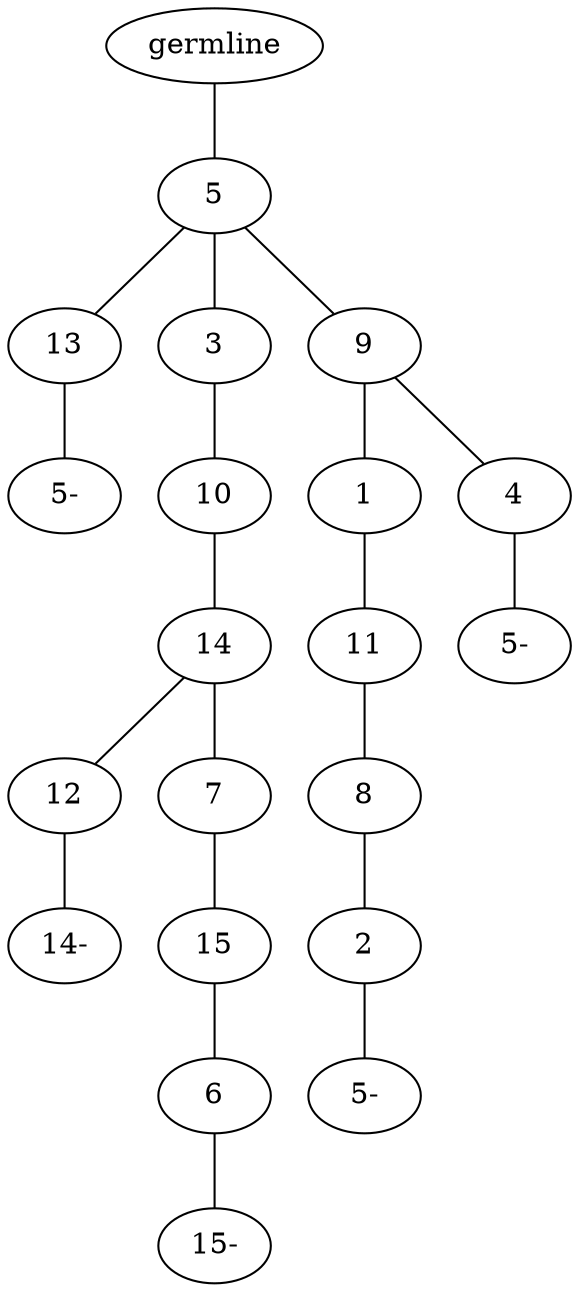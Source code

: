 graph tree {
    "139692564343488" [label="germline"];
    "139692564137488" [label="5"];
    "139692564290960" [label="13"];
    "139692564287888" [label="5-"];
    "139692564288320" [label="3"];
    "139692564289616" [label="10"];
    "139692564290576" [label="14"];
    "139692564138544" [label="12"];
    "139692564138400" [label="14-"];
    "139692564290288" [label="7"];
    "139692564291536" [label="15"];
    "139692564290096" [label="6"];
    "139692564291104" [label="15-"];
    "139692564288176" [label="9"];
    "139692564290912" [label="1"];
    "139692564290240" [label="11"];
    "139692564290192" [label="8"];
    "139692564288848" [label="2"];
    "139692564287600" [label="5-"];
    "139692564291008" [label="4"];
    "139692564291392" [label="5-"];
    "139692564343488" -- "139692564137488";
    "139692564137488" -- "139692564290960";
    "139692564137488" -- "139692564288320";
    "139692564137488" -- "139692564288176";
    "139692564290960" -- "139692564287888";
    "139692564288320" -- "139692564289616";
    "139692564289616" -- "139692564290576";
    "139692564290576" -- "139692564138544";
    "139692564290576" -- "139692564290288";
    "139692564138544" -- "139692564138400";
    "139692564290288" -- "139692564291536";
    "139692564291536" -- "139692564290096";
    "139692564290096" -- "139692564291104";
    "139692564288176" -- "139692564290912";
    "139692564288176" -- "139692564291008";
    "139692564290912" -- "139692564290240";
    "139692564290240" -- "139692564290192";
    "139692564290192" -- "139692564288848";
    "139692564288848" -- "139692564287600";
    "139692564291008" -- "139692564291392";
}
